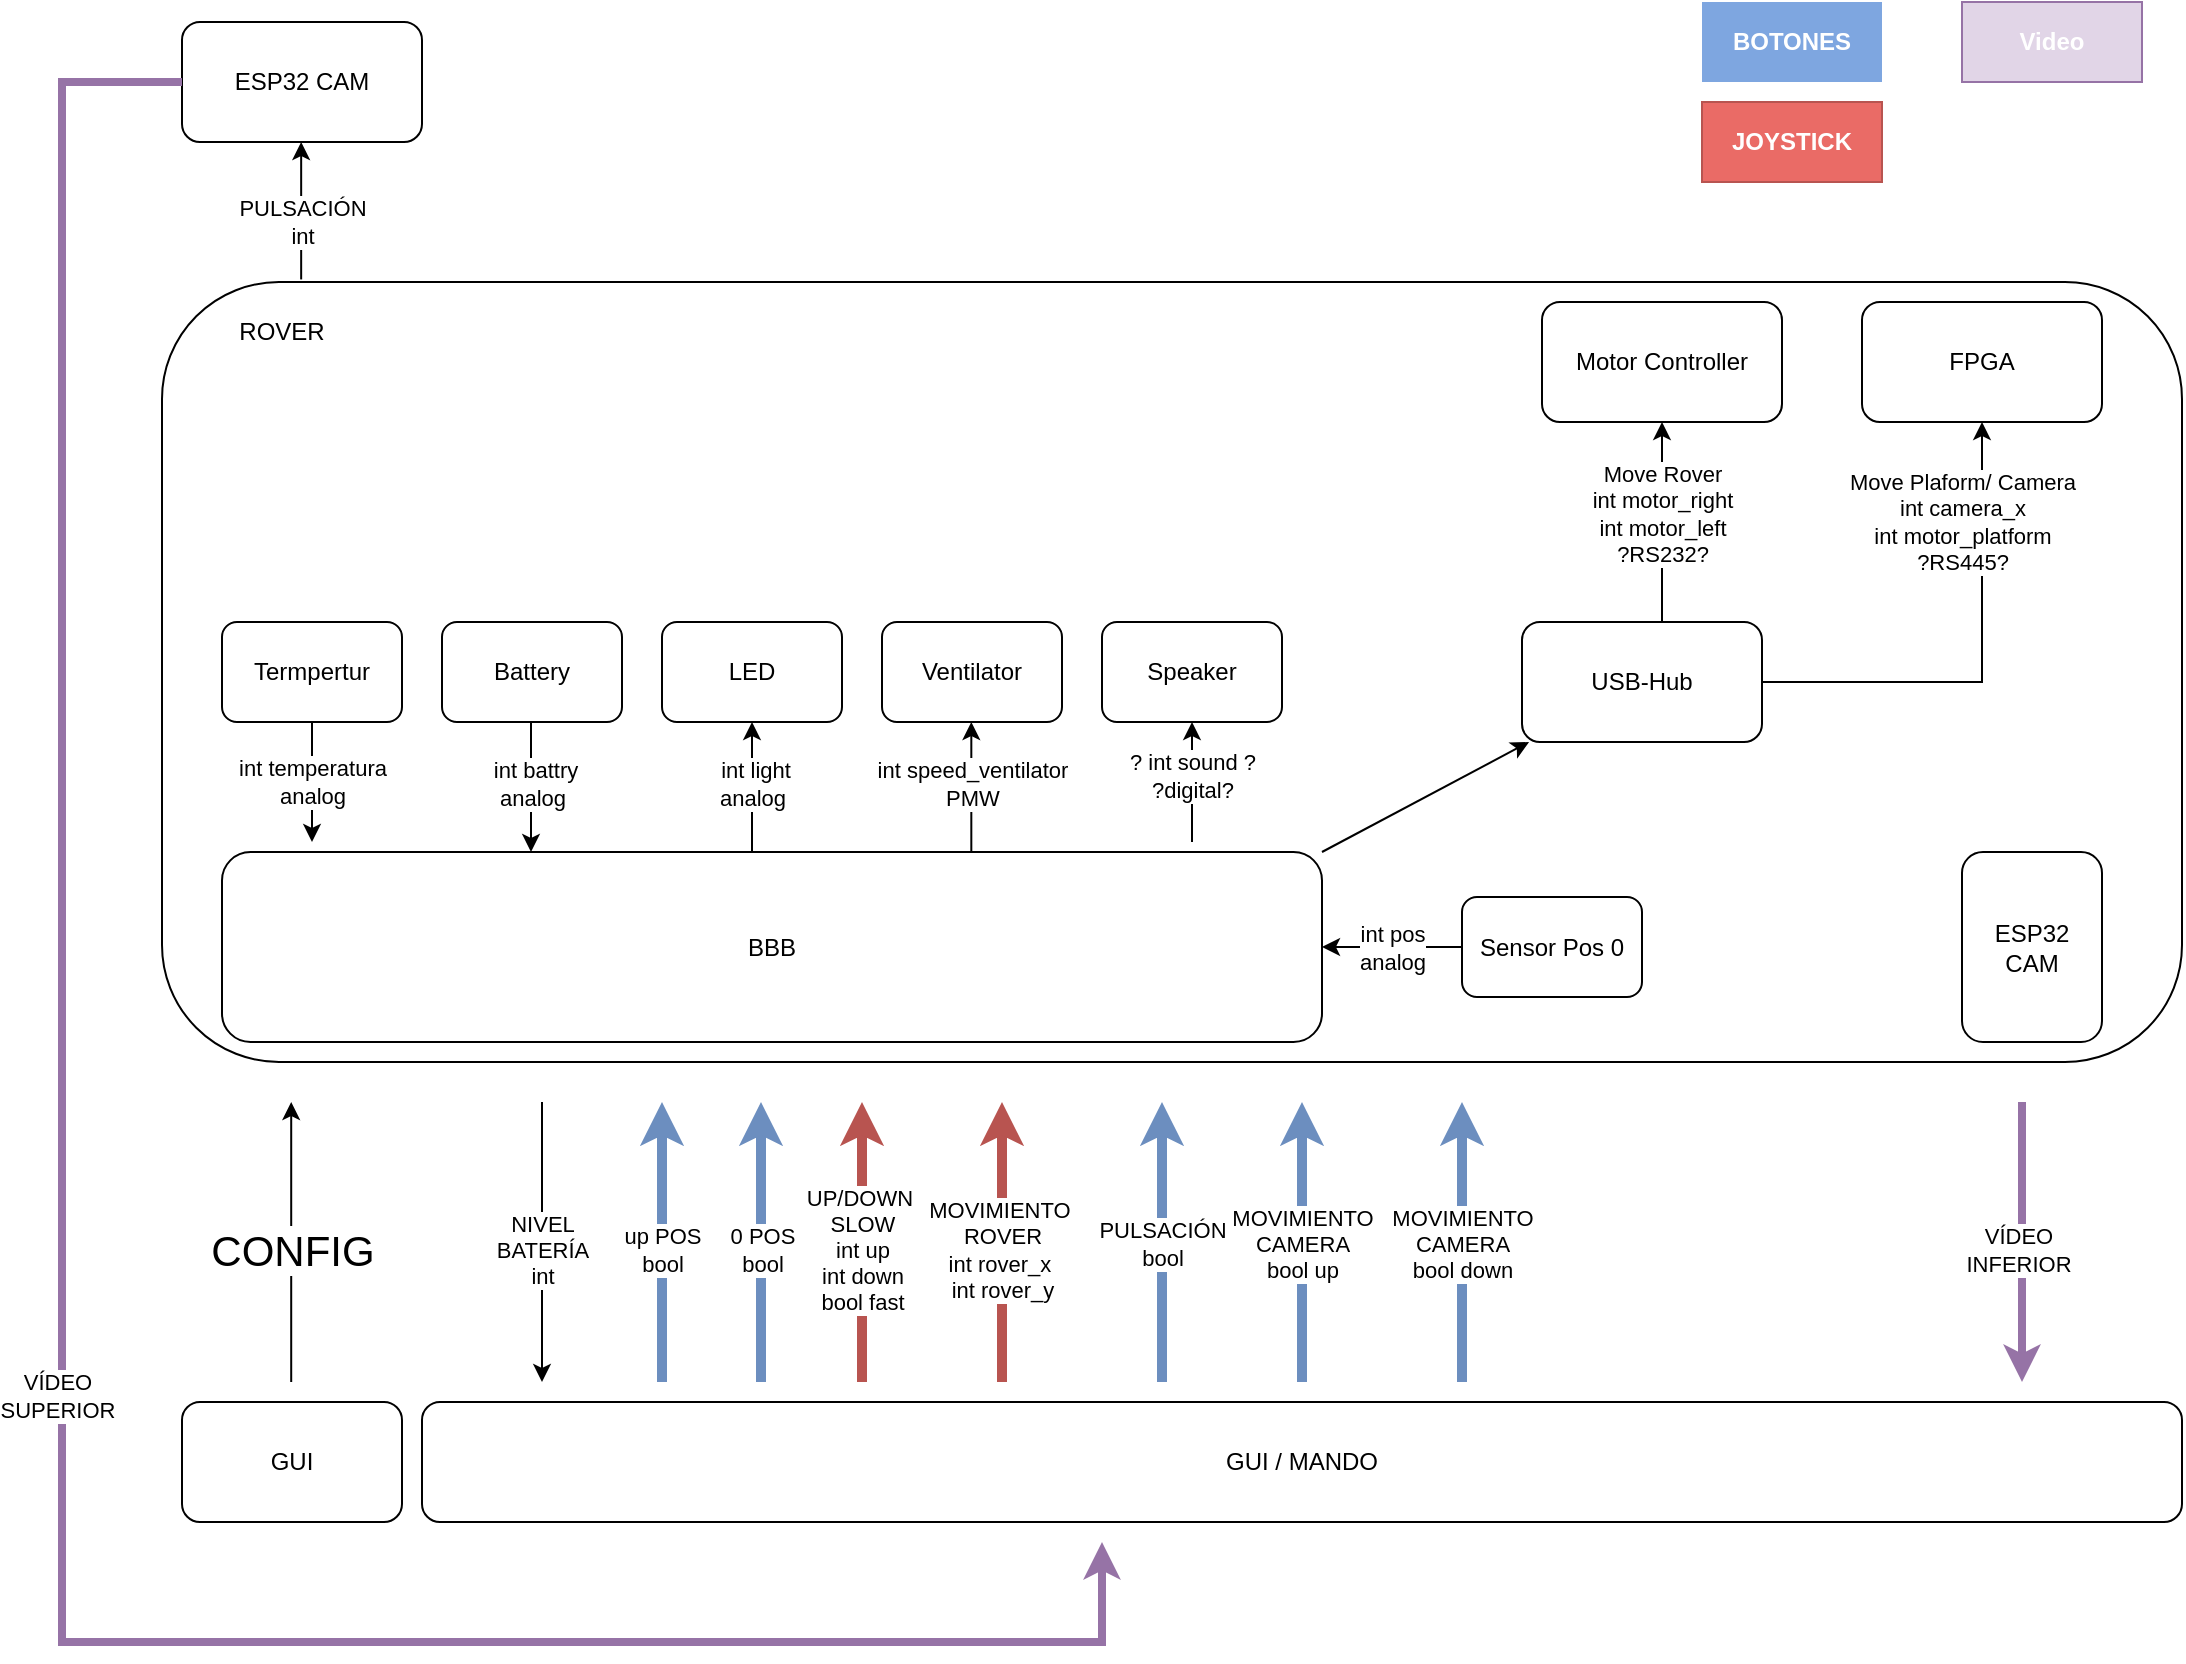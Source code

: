 <mxfile pages="2">
    <diagram id="nwH1zk-VSpNsyaRbcgjk" name="Página-1">
        <mxGraphModel dx="829" dy="1307" grid="1" gridSize="10" guides="1" tooltips="1" connect="1" arrows="1" fold="1" page="0" pageScale="1" pageWidth="1169" pageHeight="827" math="0" shadow="0">
            <root>
                <mxCell id="0"/>
                <mxCell id="1" parent="0"/>
                <mxCell id="9EDs6_VTEpOYnizv38g4-2" value="" style="rounded=1;whiteSpace=wrap;html=1;" parent="1" vertex="1">
                    <mxGeometry x="110" y="-20" width="1010" height="390" as="geometry"/>
                </mxCell>
                <mxCell id="9EDs6_VTEpOYnizv38g4-3" value="ESP32 CAM" style="rounded=1;whiteSpace=wrap;html=1;" parent="1" vertex="1">
                    <mxGeometry x="120" y="-150" width="120" height="60" as="geometry"/>
                </mxCell>
                <mxCell id="9EDs6_VTEpOYnizv38g4-4" value="GUI / MANDO" style="rounded=1;whiteSpace=wrap;html=1;" parent="1" vertex="1">
                    <mxGeometry x="240" y="540" width="880" height="60" as="geometry"/>
                </mxCell>
                <mxCell id="9EDs6_VTEpOYnizv38g4-5" value="" style="endArrow=classic;html=1;rounded=0;" parent="1" edge="1">
                    <mxGeometry width="50" height="50" relative="1" as="geometry">
                        <mxPoint x="179.58" y="-21.28" as="sourcePoint"/>
                        <mxPoint x="179.58" y="-90" as="targetPoint"/>
                    </mxGeometry>
                </mxCell>
                <mxCell id="9EDs6_VTEpOYnizv38g4-6" value="PULSACIÓN&lt;br&gt;int" style="edgeLabel;html=1;align=center;verticalAlign=middle;resizable=0;points=[];" parent="9EDs6_VTEpOYnizv38g4-5" vertex="1" connectable="0">
                    <mxGeometry x="-0.404" y="-1" relative="1" as="geometry">
                        <mxPoint x="-1" y="-8" as="offset"/>
                    </mxGeometry>
                </mxCell>
                <mxCell id="9EDs6_VTEpOYnizv38g4-7" value="" style="endArrow=classic;html=1;rounded=0;strokeWidth=4;fillColor=#e1d5e7;strokeColor=#9673a6;exitX=0;exitY=0.5;exitDx=0;exitDy=0;" parent="1" source="9EDs6_VTEpOYnizv38g4-3" edge="1">
                    <mxGeometry width="50" height="50" relative="1" as="geometry">
                        <mxPoint x="110" y="40" as="sourcePoint"/>
                        <mxPoint x="580" y="610" as="targetPoint"/>
                        <Array as="points">
                            <mxPoint x="60" y="-120"/>
                            <mxPoint x="60" y="660"/>
                            <mxPoint x="580" y="660"/>
                        </Array>
                    </mxGeometry>
                </mxCell>
                <mxCell id="9EDs6_VTEpOYnizv38g4-9" value="VÍDEO&amp;nbsp; &lt;br&gt;SUPERIOR&amp;nbsp;" style="edgeLabel;html=1;align=center;verticalAlign=middle;resizable=0;points=[];" parent="9EDs6_VTEpOYnizv38g4-7" vertex="1" connectable="0">
                    <mxGeometry x="0.017" y="-1" relative="1" as="geometry">
                        <mxPoint as="offset"/>
                    </mxGeometry>
                </mxCell>
                <mxCell id="9EDs6_VTEpOYnizv38g4-10" value="" style="endArrow=classic;html=1;rounded=0;strokeWidth=4;fillColor=#e1d5e7;strokeColor=#9673a6;" parent="1" edge="1">
                    <mxGeometry width="50" height="50" relative="1" as="geometry">
                        <mxPoint x="1040" y="390" as="sourcePoint"/>
                        <mxPoint x="1040" y="530" as="targetPoint"/>
                        <Array as="points">
                            <mxPoint x="1040" y="440"/>
                        </Array>
                    </mxGeometry>
                </mxCell>
                <mxCell id="9EDs6_VTEpOYnizv38g4-11" value="VÍDEO &lt;br&gt;INFERIOR" style="edgeLabel;html=1;align=center;verticalAlign=middle;resizable=0;points=[];" parent="9EDs6_VTEpOYnizv38g4-10" vertex="1" connectable="0">
                    <mxGeometry x="0.236" y="-2" relative="1" as="geometry">
                        <mxPoint y="-13" as="offset"/>
                    </mxGeometry>
                </mxCell>
                <mxCell id="9EDs6_VTEpOYnizv38g4-12" value="" style="endArrow=classic;html=1;rounded=0;" parent="1" edge="1">
                    <mxGeometry width="50" height="50" relative="1" as="geometry">
                        <mxPoint x="300" y="390" as="sourcePoint"/>
                        <mxPoint x="300" y="530" as="targetPoint"/>
                        <Array as="points">
                            <mxPoint x="300" y="430"/>
                        </Array>
                    </mxGeometry>
                </mxCell>
                <mxCell id="9EDs6_VTEpOYnizv38g4-13" value="NIVEL&lt;br&gt;BATERÍA&lt;br&gt;int" style="edgeLabel;html=1;align=center;verticalAlign=middle;resizable=0;points=[];" parent="9EDs6_VTEpOYnizv38g4-12" vertex="1" connectable="0">
                    <mxGeometry x="0.236" y="-2" relative="1" as="geometry">
                        <mxPoint x="2" y="-13" as="offset"/>
                    </mxGeometry>
                </mxCell>
                <mxCell id="23" value="" style="edgeStyle=none;html=1;exitX=1;exitY=0;exitDx=0;exitDy=0;" parent="1" source="9EDs6_VTEpOYnizv38g4-14" target="19" edge="1">
                    <mxGeometry relative="1" as="geometry"/>
                </mxCell>
                <mxCell id="9EDs6_VTEpOYnizv38g4-14" value="BBB" style="rounded=1;whiteSpace=wrap;html=1;" parent="1" vertex="1">
                    <mxGeometry x="140" y="265" width="550" height="95" as="geometry"/>
                </mxCell>
                <mxCell id="9EDs6_VTEpOYnizv38g4-15" value="ESP32 &lt;br&gt;CAM" style="rounded=1;whiteSpace=wrap;html=1;" parent="1" vertex="1">
                    <mxGeometry x="1010" y="265" width="70" height="95" as="geometry"/>
                </mxCell>
                <mxCell id="9EDs6_VTEpOYnizv38g4-16" value="ROVER" style="text;html=1;strokeColor=none;fillColor=none;align=center;verticalAlign=middle;whiteSpace=wrap;rounded=0;" parent="1" vertex="1">
                    <mxGeometry x="140" y="-10" width="60" height="30" as="geometry"/>
                </mxCell>
                <mxCell id="9EDs6_VTEpOYnizv38g4-19" value="" style="endArrow=none;html=1;rounded=0;startArrow=classic;startFill=1;endFill=0;fillColor=#dae8fc;strokeColor=#6c8ebf;strokeWidth=5;" parent="1" edge="1">
                    <mxGeometry width="50" height="50" relative="1" as="geometry">
                        <mxPoint x="360" y="390" as="sourcePoint"/>
                        <mxPoint x="360" y="530" as="targetPoint"/>
                        <Array as="points"/>
                    </mxGeometry>
                </mxCell>
                <mxCell id="9EDs6_VTEpOYnizv38g4-20" value="up POS&lt;br&gt;bool" style="edgeLabel;html=1;align=center;verticalAlign=middle;resizable=0;points=[];" parent="9EDs6_VTEpOYnizv38g4-19" vertex="1" connectable="0">
                    <mxGeometry x="0.236" y="-2" relative="1" as="geometry">
                        <mxPoint x="2" y="-13" as="offset"/>
                    </mxGeometry>
                </mxCell>
                <mxCell id="9EDs6_VTEpOYnizv38g4-21" value="" style="endArrow=none;html=1;rounded=0;startArrow=classic;startFill=1;endFill=0;strokeWidth=5;fillColor=#f8cecc;strokeColor=#b85450;" parent="1" edge="1">
                    <mxGeometry width="50" height="50" relative="1" as="geometry">
                        <mxPoint x="530" y="390" as="sourcePoint"/>
                        <mxPoint x="530" y="530" as="targetPoint"/>
                        <Array as="points"/>
                    </mxGeometry>
                </mxCell>
                <mxCell id="9EDs6_VTEpOYnizv38g4-22" value="MOVIMIENTO&amp;nbsp;&lt;br&gt;ROVER&lt;br&gt;int rover_x&amp;nbsp;&lt;br&gt;int rover_y" style="edgeLabel;html=1;align=center;verticalAlign=middle;resizable=0;points=[];" parent="9EDs6_VTEpOYnizv38g4-21" vertex="1" connectable="0">
                    <mxGeometry x="0.236" y="-2" relative="1" as="geometry">
                        <mxPoint x="2" y="-13" as="offset"/>
                    </mxGeometry>
                </mxCell>
                <mxCell id="9EDs6_VTEpOYnizv38g4-23" value="" style="endArrow=none;html=1;rounded=0;startArrow=classic;startFill=1;endFill=0;strokeWidth=5;fillColor=#f8cecc;strokeColor=#b85450;" parent="1" edge="1">
                    <mxGeometry width="50" height="50" relative="1" as="geometry">
                        <mxPoint x="460" y="390" as="sourcePoint"/>
                        <mxPoint x="460" y="530" as="targetPoint"/>
                        <Array as="points"/>
                    </mxGeometry>
                </mxCell>
                <mxCell id="9EDs6_VTEpOYnizv38g4-24" value="UP/DOWN&amp;nbsp;&lt;br&gt;SLOW&lt;br&gt;int up&lt;br&gt;int down&lt;br&gt;bool fast" style="edgeLabel;html=1;align=center;verticalAlign=middle;resizable=0;points=[];" parent="9EDs6_VTEpOYnizv38g4-23" vertex="1" connectable="0">
                    <mxGeometry x="0.236" y="-2" relative="1" as="geometry">
                        <mxPoint x="2" y="-13" as="offset"/>
                    </mxGeometry>
                </mxCell>
                <mxCell id="9EDs6_VTEpOYnizv38g4-27" value="" style="endArrow=none;html=1;rounded=0;startArrow=classic;startFill=1;endFill=0;strokeWidth=5;fillColor=#dae8fc;strokeColor=#6c8ebf;" parent="1" edge="1">
                    <mxGeometry width="50" height="50" relative="1" as="geometry">
                        <mxPoint x="409.5" y="390" as="sourcePoint"/>
                        <mxPoint x="409.5" y="530" as="targetPoint"/>
                        <Array as="points"/>
                    </mxGeometry>
                </mxCell>
                <mxCell id="9EDs6_VTEpOYnizv38g4-28" value="0 POS&lt;br&gt;bool" style="edgeLabel;html=1;align=center;verticalAlign=middle;resizable=0;points=[];" parent="9EDs6_VTEpOYnizv38g4-27" vertex="1" connectable="0">
                    <mxGeometry x="0.236" y="-2" relative="1" as="geometry">
                        <mxPoint x="2" y="-13" as="offset"/>
                    </mxGeometry>
                </mxCell>
                <mxCell id="9EDs6_VTEpOYnizv38g4-29" value="&lt;font color=&quot;#ffffff&quot;&gt;&lt;b style=&quot;background-color: rgb(126, 166, 224);&quot;&gt;BOTONES&lt;/b&gt;&lt;/font&gt;" style="text;html=1;strokeColor=none;fillColor=#7EA6E0;align=center;verticalAlign=middle;whiteSpace=wrap;rounded=0;" parent="1" vertex="1">
                    <mxGeometry x="880" y="-160" width="90" height="40" as="geometry"/>
                </mxCell>
                <mxCell id="9EDs6_VTEpOYnizv38g4-30" value="&lt;font color=&quot;#ffffff&quot;&gt;&lt;b style=&quot;&quot;&gt;JOYSTICK&lt;/b&gt;&lt;/font&gt;" style="text;html=1;strokeColor=#b85450;fillColor=#EA6B66;align=center;verticalAlign=middle;whiteSpace=wrap;rounded=0;" parent="1" vertex="1">
                    <mxGeometry x="880" y="-110" width="90" height="40" as="geometry"/>
                </mxCell>
                <mxCell id="9EDs6_VTEpOYnizv38g4-31" value="" style="endArrow=classic;html=1;rounded=0;strokeWidth=5;fillColor=#dae8fc;strokeColor=#6c8ebf;" parent="1" edge="1">
                    <mxGeometry width="50" height="50" relative="1" as="geometry">
                        <mxPoint x="610" y="530" as="sourcePoint"/>
                        <mxPoint x="610" y="390" as="targetPoint"/>
                    </mxGeometry>
                </mxCell>
                <mxCell id="9EDs6_VTEpOYnizv38g4-32" value="PULSACIÓN&lt;br&gt;bool" style="edgeLabel;html=1;align=center;verticalAlign=middle;resizable=0;points=[];" parent="9EDs6_VTEpOYnizv38g4-31" vertex="1" connectable="0">
                    <mxGeometry x="-0.404" y="-1" relative="1" as="geometry">
                        <mxPoint x="-1" y="-28" as="offset"/>
                    </mxGeometry>
                </mxCell>
                <mxCell id="9EDs6_VTEpOYnizv38g4-36" value="GUI" style="rounded=1;whiteSpace=wrap;html=1;" parent="1" vertex="1">
                    <mxGeometry x="120" y="540" width="110" height="60" as="geometry"/>
                </mxCell>
                <mxCell id="9EDs6_VTEpOYnizv38g4-37" value="" style="endArrow=none;html=1;rounded=0;startArrow=classic;startFill=1;endFill=0;" parent="1" edge="1">
                    <mxGeometry width="50" height="50" relative="1" as="geometry">
                        <mxPoint x="174.6" y="390" as="sourcePoint"/>
                        <mxPoint x="174.6" y="530" as="targetPoint"/>
                        <Array as="points">
                            <mxPoint x="174.6" y="430"/>
                        </Array>
                    </mxGeometry>
                </mxCell>
                <mxCell id="9EDs6_VTEpOYnizv38g4-38" value="&lt;font style=&quot;font-size: 21px;&quot;&gt;CONFIG&lt;/font&gt;" style="edgeLabel;html=1;align=center;verticalAlign=middle;resizable=0;points=[];" parent="9EDs6_VTEpOYnizv38g4-37" vertex="1" connectable="0">
                    <mxGeometry x="0.236" y="-2" relative="1" as="geometry">
                        <mxPoint x="2" y="-13" as="offset"/>
                    </mxGeometry>
                </mxCell>
                <mxCell id="eOEXK1jsx7O4zG9uvunF-1" value="FPGA" style="rounded=1;whiteSpace=wrap;html=1;" parent="1" vertex="1">
                    <mxGeometry x="960" y="-10" width="120" height="60" as="geometry"/>
                </mxCell>
                <mxCell id="6" value="&lt;font color=&quot;#ffffff&quot;&gt;&lt;b&gt;Video&lt;/b&gt;&lt;/font&gt;" style="text;html=1;strokeColor=#9673a6;fillColor=#e1d5e7;align=center;verticalAlign=middle;whiteSpace=wrap;rounded=0;" parent="1" vertex="1">
                    <mxGeometry x="1010" y="-160" width="90" height="40" as="geometry"/>
                </mxCell>
                <mxCell id="7" value="Motor Controller" style="rounded=1;whiteSpace=wrap;html=1;" parent="1" vertex="1">
                    <mxGeometry x="800" y="-10" width="120" height="60" as="geometry"/>
                </mxCell>
                <mxCell id="9" value="" style="endArrow=classic;html=1;rounded=0;strokeWidth=5;fillColor=#dae8fc;strokeColor=#6c8ebf;" parent="1" edge="1">
                    <mxGeometry width="50" height="50" relative="1" as="geometry">
                        <mxPoint x="680" y="530" as="sourcePoint"/>
                        <mxPoint x="680" y="390" as="targetPoint"/>
                    </mxGeometry>
                </mxCell>
                <mxCell id="10" value="MOVIMIENTO&lt;br&gt;CAMERA&lt;br&gt;bool up" style="edgeLabel;html=1;align=center;verticalAlign=middle;resizable=0;points=[];" parent="9" vertex="1" connectable="0">
                    <mxGeometry x="-0.404" y="-1" relative="1" as="geometry">
                        <mxPoint x="-1" y="-28" as="offset"/>
                    </mxGeometry>
                </mxCell>
                <mxCell id="12" value="" style="endArrow=classic;html=1;rounded=0;entryX=0.5;entryY=1;entryDx=0;entryDy=0;" parent="1" target="V-mfLF6VRmVD93TZzPzP-33" edge="1">
                    <mxGeometry width="50" height="50" relative="1" as="geometry">
                        <mxPoint x="625" y="260" as="sourcePoint"/>
                        <mxPoint x="315" y="185" as="targetPoint"/>
                    </mxGeometry>
                </mxCell>
                <mxCell id="13" value="? int sound ?&lt;br&gt;?digital?" style="edgeLabel;html=1;align=center;verticalAlign=middle;resizable=0;points=[];" parent="12" vertex="1" connectable="0">
                    <mxGeometry x="-0.404" y="-1" relative="1" as="geometry">
                        <mxPoint x="-1" y="-15" as="offset"/>
                    </mxGeometry>
                </mxCell>
                <mxCell id="14" value="" style="endArrow=classic;html=1;rounded=0;entryX=0.5;entryY=1;entryDx=0;entryDy=0;exitX=1;exitY=0.5;exitDx=0;exitDy=0;" parent="1" source="19" target="7" edge="1">
                    <mxGeometry width="50" height="50" relative="1" as="geometry">
                        <mxPoint x="860" y="180" as="sourcePoint"/>
                        <mxPoint x="629.41" y="60" as="targetPoint"/>
                        <Array as="points">
                            <mxPoint x="860" y="180"/>
                        </Array>
                    </mxGeometry>
                </mxCell>
                <mxCell id="15" value="Move Rover&lt;br&gt;int motor_right&lt;br&gt;int motor_left&lt;br&gt;?RS232?" style="edgeLabel;html=1;align=center;verticalAlign=middle;resizable=0;points=[];" parent="14" vertex="1" connectable="0">
                    <mxGeometry x="-0.404" y="-1" relative="1" as="geometry">
                        <mxPoint x="-1" y="-81" as="offset"/>
                    </mxGeometry>
                </mxCell>
                <mxCell id="16" value="" style="endArrow=classic;html=1;rounded=0;entryX=0.5;entryY=1;entryDx=0;entryDy=0;exitX=1;exitY=0.5;exitDx=0;exitDy=0;" parent="1" source="19" target="eOEXK1jsx7O4zG9uvunF-1" edge="1">
                    <mxGeometry width="50" height="50" relative="1" as="geometry">
                        <mxPoint x="700" y="150" as="sourcePoint"/>
                        <mxPoint x="780" y="50" as="targetPoint"/>
                        <Array as="points">
                            <mxPoint x="1020" y="180"/>
                        </Array>
                    </mxGeometry>
                </mxCell>
                <mxCell id="17" value="Move Plaform/ Camera&lt;br&gt;int camera_x&lt;br&gt;int motor_platform&lt;br&gt;?RS445?" style="edgeLabel;html=1;align=center;verticalAlign=middle;resizable=0;points=[];" parent="16" vertex="1" connectable="0">
                    <mxGeometry x="-0.404" y="-1" relative="1" as="geometry">
                        <mxPoint x="28" y="-81" as="offset"/>
                    </mxGeometry>
                </mxCell>
                <mxCell id="19" value="USB-Hub" style="rounded=1;whiteSpace=wrap;html=1;" parent="1" vertex="1">
                    <mxGeometry x="790" y="150" width="120" height="60" as="geometry"/>
                </mxCell>
                <mxCell id="21" value="Termpertur" style="rounded=1;whiteSpace=wrap;html=1;" parent="1" vertex="1">
                    <mxGeometry x="140" y="150" width="90" height="50" as="geometry"/>
                </mxCell>
                <mxCell id="26" value="int temperatura&lt;br&gt;analog" style="endArrow=classic;html=1;exitX=0.5;exitY=1;exitDx=0;exitDy=0;" parent="1" source="21" edge="1">
                    <mxGeometry width="50" height="50" relative="1" as="geometry">
                        <mxPoint x="250" y="110" as="sourcePoint"/>
                        <mxPoint x="185" y="260" as="targetPoint"/>
                    </mxGeometry>
                </mxCell>
                <mxCell id="31" value="" style="endArrow=classic;html=1;rounded=0;entryX=0.5;entryY=1;entryDx=0;entryDy=0;" parent="1" target="V-mfLF6VRmVD93TZzPzP-34" edge="1">
                    <mxGeometry width="50" height="50" relative="1" as="geometry">
                        <mxPoint x="405" y="265" as="sourcePoint"/>
                        <mxPoint x="499.66" y="201.99" as="targetPoint"/>
                    </mxGeometry>
                </mxCell>
                <mxCell id="32" value="&amp;nbsp;int light&lt;br&gt;analog" style="edgeLabel;html=1;align=center;verticalAlign=middle;resizable=0;points=[];" parent="31" vertex="1" connectable="0">
                    <mxGeometry x="-0.404" y="-1" relative="1" as="geometry">
                        <mxPoint x="-1" y="-15" as="offset"/>
                    </mxGeometry>
                </mxCell>
                <mxCell id="V-mfLF6VRmVD93TZzPzP-33" value="Speaker" style="rounded=1;whiteSpace=wrap;html=1;" parent="1" vertex="1">
                    <mxGeometry x="580" y="150" width="90" height="50" as="geometry"/>
                </mxCell>
                <mxCell id="V-mfLF6VRmVD93TZzPzP-34" value="LED" style="rounded=1;whiteSpace=wrap;html=1;" parent="1" vertex="1">
                    <mxGeometry x="360" y="150" width="90" height="50" as="geometry"/>
                </mxCell>
                <mxCell id="V-mfLF6VRmVD93TZzPzP-35" value="Ventilator" style="rounded=1;whiteSpace=wrap;html=1;" parent="1" vertex="1">
                    <mxGeometry x="470" y="150" width="90" height="50" as="geometry"/>
                </mxCell>
                <mxCell id="V-mfLF6VRmVD93TZzPzP-36" value="" style="endArrow=classic;html=1;rounded=0;entryX=0.5;entryY=1;entryDx=0;entryDy=0;" parent="1" edge="1">
                    <mxGeometry width="50" height="50" relative="1" as="geometry">
                        <mxPoint x="514.66" y="265" as="sourcePoint"/>
                        <mxPoint x="514.66" y="200" as="targetPoint"/>
                    </mxGeometry>
                </mxCell>
                <mxCell id="V-mfLF6VRmVD93TZzPzP-37" value="int speed_ventilator&lt;br&gt;PMW" style="edgeLabel;html=1;align=center;verticalAlign=middle;resizable=0;points=[];" parent="V-mfLF6VRmVD93TZzPzP-36" vertex="1" connectable="0">
                    <mxGeometry x="-0.404" y="-1" relative="1" as="geometry">
                        <mxPoint x="-1" y="-15" as="offset"/>
                    </mxGeometry>
                </mxCell>
                <mxCell id="1khyDEvlve2WPey4KKvf-32" value="" style="endArrow=none;html=1;rounded=0;entryX=0.5;entryY=1;entryDx=0;entryDy=0;endFill=0;startArrow=classic;startFill=1;" parent="1" edge="1">
                    <mxGeometry width="50" height="50" relative="1" as="geometry">
                        <mxPoint x="294.5" y="265" as="sourcePoint"/>
                        <mxPoint x="294.5" y="200" as="targetPoint"/>
                    </mxGeometry>
                </mxCell>
                <mxCell id="1khyDEvlve2WPey4KKvf-33" value="&amp;nbsp;int battry&lt;br&gt;analog" style="edgeLabel;html=1;align=center;verticalAlign=middle;resizable=0;points=[];" parent="1khyDEvlve2WPey4KKvf-32" vertex="1" connectable="0">
                    <mxGeometry x="-0.404" y="-1" relative="1" as="geometry">
                        <mxPoint x="-1" y="-15" as="offset"/>
                    </mxGeometry>
                </mxCell>
                <mxCell id="1khyDEvlve2WPey4KKvf-34" value="Battery" style="rounded=1;whiteSpace=wrap;html=1;" parent="1" vertex="1">
                    <mxGeometry x="250" y="150" width="90" height="50" as="geometry"/>
                </mxCell>
                <mxCell id="1khyDEvlve2WPey4KKvf-35" value="" style="endArrow=classic;html=1;rounded=0;strokeWidth=5;fillColor=#dae8fc;strokeColor=#6c8ebf;" parent="1" edge="1">
                    <mxGeometry width="50" height="50" relative="1" as="geometry">
                        <mxPoint x="760" y="530" as="sourcePoint"/>
                        <mxPoint x="760" y="390" as="targetPoint"/>
                    </mxGeometry>
                </mxCell>
                <mxCell id="1khyDEvlve2WPey4KKvf-36" value="MOVIMIENTO&lt;br&gt;CAMERA&lt;br&gt;bool down" style="edgeLabel;html=1;align=center;verticalAlign=middle;resizable=0;points=[];" parent="1khyDEvlve2WPey4KKvf-35" vertex="1" connectable="0">
                    <mxGeometry x="-0.404" y="-1" relative="1" as="geometry">
                        <mxPoint x="-1" y="-28" as="offset"/>
                    </mxGeometry>
                </mxCell>
                <mxCell id="1khyDEvlve2WPey4KKvf-40" value="int pos&lt;br&gt;analog" style="edgeStyle=none;html=1;startArrow=none;startFill=0;endArrow=classic;endFill=1;" parent="1" source="1khyDEvlve2WPey4KKvf-39" target="9EDs6_VTEpOYnizv38g4-14" edge="1">
                    <mxGeometry relative="1" as="geometry"/>
                </mxCell>
                <mxCell id="1khyDEvlve2WPey4KKvf-39" value="Sensor Pos 0" style="rounded=1;whiteSpace=wrap;html=1;" parent="1" vertex="1">
                    <mxGeometry x="760" y="287.5" width="90" height="50" as="geometry"/>
                </mxCell>
            </root>
        </mxGraphModel>
    </diagram>
</mxfile>